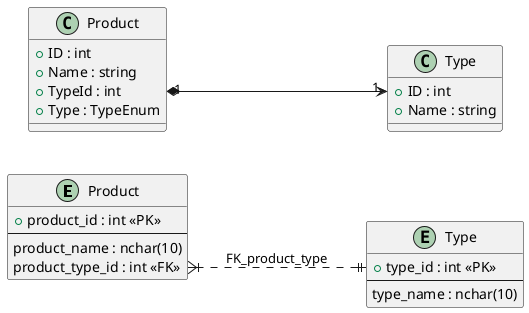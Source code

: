 @startuml EnumForeignKey
' ----------------------------
' ER Diagram
' ----------------------------
' ER 図のスタイル定義
' skinparam linetype straight ' 直線
' skinparam linetype curve    ' 曲線
' skinparam linetype oblique  ' 斜め線
' skinparam linetype round    ' 線の角を丸くする
' skinparam linetype ortho    ' 直角線    (デフォルト)
skinparam linetype polyline ' 折れ線    (直角線と曲線の中間)

left to right direction

entity "Product" as product {
  + product_id : int <<PK>>
  --
  product_name : nchar(10)
  product_type_id : int <<FK>>
}

entity "Type" as type {
  + type_id : int <<PK>>
  --
  type_name : nchar(10)
}

' リレーション定義 (product -> type)
product::product_type_id }|..|| type::type_id : "FK_product_type"

' ----------------------------
' Class Diagram
' ----------------------------
class Product {
  + ID : int
  + Name : string
  + TypeId : int
  + Type : TypeEnum
}

class Type {
  + ID : int
  + Name : string
}

Product::TypeId "1" *--> "1" Type::ID

@enduml
